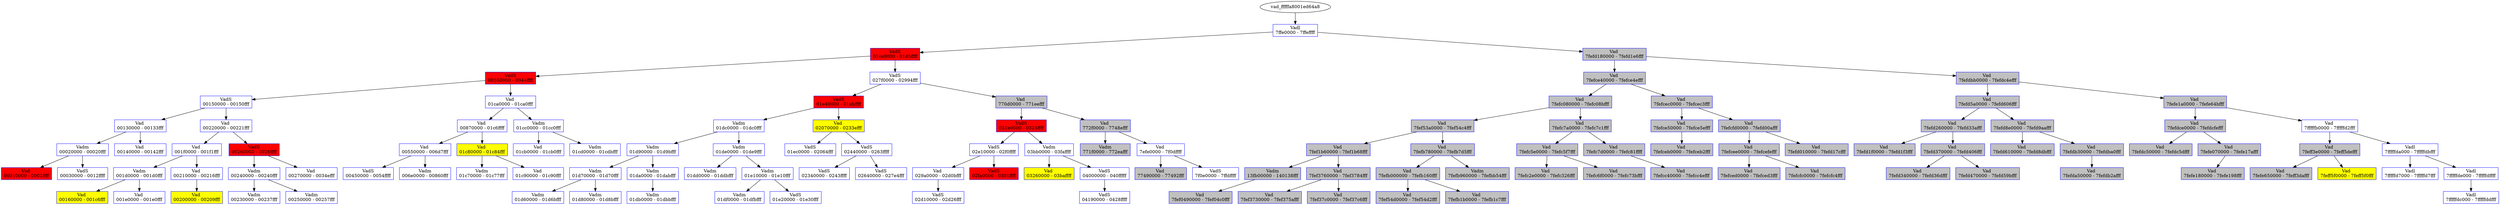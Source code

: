 /************************************************************************/
/* Pid:    872 */
digraph processtree {
graph [rankdir = "TB"];
vad_fffffa8001ed64a8 -> vad_fffffa800294c660
vad_fffffa800294c660 [label = "{ Vadl\n7ffe0000 - 7ffeffff }"shape = "record" color = "blue" style = "filled" fillcolor = "white"];
vad_fffffa800294c660 -> vad_fffffa8004faad90
vad_fffffa8004faad90 [label = "{ VadS\n01ce0000 - 01d5ffff }"shape = "record" color = "blue" style = "filled" fillcolor = "red"];
vad_fffffa8004faad90 -> vad_fffffa8001b6c900
vad_fffffa8001b6c900 [label = "{ VadS\n00350000 - 0044ffff }"shape = "record" color = "blue" style = "filled" fillcolor = "red"];
vad_fffffa8001b6c900 -> vad_fffffa80029495b0
vad_fffffa80029495b0 [label = "{ VadS\n00150000 - 00150fff }"shape = "record" color = "blue" style = "filled" fillcolor = "white"];
vad_fffffa80029495b0 -> vad_fffffa80041b56c0
vad_fffffa80041b56c0 [label = "{ Vad \n00130000 - 00133fff }"shape = "record" color = "blue" style = "filled" fillcolor = "white"];
vad_fffffa80041b56c0 -> vad_fffffa800294a460
vad_fffffa800294a460 [label = "{ Vadm\n00020000 - 00020fff }"shape = "record" color = "blue" style = "filled" fillcolor = "white"];
vad_fffffa800294a460 -> vad_fffffa8004eee490
vad_fffffa8004eee490 [label = "{ Vad \n00010000 - 0001ffff }"shape = "record" color = "blue" style = "filled" fillcolor = "red"];
vad_fffffa800294a460 -> vad_fffffa8004c45560
vad_fffffa8004c45560 [label = "{ VadS\n00030000 - 0012ffff }"shape = "record" color = "blue" style = "filled" fillcolor = "white"];
vad_fffffa80041b56c0 -> vad_fffffa8001bca7b0
vad_fffffa8001bca7b0 [label = "{ Vad \n00140000 - 00142fff }"shape = "record" color = "blue" style = "filled" fillcolor = "white"];
vad_fffffa80029495b0 -> vad_fffffa80043f40e0
vad_fffffa80043f40e0 [label = "{ Vad \n00220000 - 00221fff }"shape = "record" color = "blue" style = "filled" fillcolor = "white"];
vad_fffffa80043f40e0 -> vad_fffffa80045609b0
vad_fffffa80045609b0 [label = "{ Vad \n001f0000 - 001f1fff }"shape = "record" color = "blue" style = "filled" fillcolor = "white"];
vad_fffffa80045609b0 -> vad_fffffa8002939a90
vad_fffffa8002939a90 [label = "{ Vadm\n001d0000 - 001d0fff }"shape = "record" color = "blue" style = "filled" fillcolor = "white"];
vad_fffffa8002939a90 -> vad_fffffa800294aa40
vad_fffffa800294aa40 [label = "{ Vad \n00160000 - 001c6fff }"shape = "record" color = "blue" style = "filled" fillcolor = "yellow"];
vad_fffffa8002939a90 -> vad_fffffa8004560a40
vad_fffffa8004560a40 [label = "{ Vad \n001e0000 - 001e0fff }"shape = "record" color = "blue" style = "filled" fillcolor = "white"];
vad_fffffa80045609b0 -> vad_fffffa8004efab60
vad_fffffa8004efab60 [label = "{ Vad \n00210000 - 00216fff }"shape = "record" color = "blue" style = "filled" fillcolor = "white"];
vad_fffffa8004efab60 -> vad_fffffa8004b3f280
vad_fffffa8004b3f280 [label = "{ Vad \n00200000 - 00209fff }"shape = "record" color = "blue" style = "filled" fillcolor = "yellow"];
vad_fffffa80043f40e0 -> vad_fffffa80029352f0
vad_fffffa80029352f0 [label = "{ VadS\n00260000 - 0026ffff }"shape = "record" color = "blue" style = "filled" fillcolor = "red"];
vad_fffffa80029352f0 -> vad_fffffa8004efb330
vad_fffffa8004efb330 [label = "{ Vadm\n00240000 - 00240fff }"shape = "record" color = "blue" style = "filled" fillcolor = "white"];
vad_fffffa8004efb330 -> vad_fffffa8002948f70
vad_fffffa8002948f70 [label = "{ Vadm\n00230000 - 00237fff }"shape = "record" color = "blue" style = "filled" fillcolor = "white"];
vad_fffffa8004efb330 -> vad_fffffa8004219250
vad_fffffa8004219250 [label = "{ Vadm\n00250000 - 00257fff }"shape = "record" color = "blue" style = "filled" fillcolor = "white"];
vad_fffffa80029352f0 -> vad_fffffa800505a0f0
vad_fffffa800505a0f0 [label = "{ Vad \n00270000 - 0034efff }"shape = "record" color = "blue" style = "filled" fillcolor = "white"];
vad_fffffa8001b6c900 -> vad_fffffa8001ba6510
vad_fffffa8001ba6510 [label = "{ Vad \n01ca0000 - 01ca0fff }"shape = "record" color = "blue" style = "filled" fillcolor = "white"];
vad_fffffa8001ba6510 -> vad_fffffa8004efba20
vad_fffffa8004efba20 [label = "{ Vad \n00870000 - 01c6ffff }"shape = "record" color = "blue" style = "filled" fillcolor = "white"];
vad_fffffa8004efba20 -> vad_fffffa800292a660
vad_fffffa800292a660 [label = "{ Vad \n00550000 - 006d7fff }"shape = "record" color = "blue" style = "filled" fillcolor = "white"];
vad_fffffa800292a660 -> vad_fffffa8001bad1e0
vad_fffffa8001bad1e0 [label = "{ VadS\n00450000 - 0054ffff }"shape = "record" color = "blue" style = "filled" fillcolor = "white"];
vad_fffffa800292a660 -> vad_fffffa8004ce2b10
vad_fffffa8004ce2b10 [label = "{ Vadm\n006e0000 - 00860fff }"shape = "record" color = "blue" style = "filled" fillcolor = "white"];
vad_fffffa8004efba20 -> vad_fffffa8004e35870
vad_fffffa8004e35870 [label = "{ Vad \n01c80000 - 01c84fff }"shape = "record" color = "blue" style = "filled" fillcolor = "yellow"];
vad_fffffa8004e35870 -> vad_fffffa8004efadf0
vad_fffffa8004efadf0 [label = "{ Vadm\n01c70000 - 01c77fff }"shape = "record" color = "blue" style = "filled" fillcolor = "white"];
vad_fffffa8004e35870 -> vad_fffffa8004c634a0
vad_fffffa8004c634a0 [label = "{ Vad \n01c90000 - 01c90fff }"shape = "record" color = "blue" style = "filled" fillcolor = "white"];
vad_fffffa8001ba6510 -> vad_fffffa800294c430
vad_fffffa800294c430 [label = "{ Vadm\n01cc0000 - 01cc0fff }"shape = "record" color = "blue" style = "filled" fillcolor = "white"];
vad_fffffa800294c430 -> vad_fffffa800487cee0
vad_fffffa800487cee0 [label = "{ Vad \n01cb0000 - 01cb0fff }"shape = "record" color = "blue" style = "filled" fillcolor = "white"];
vad_fffffa800294c430 -> vad_fffffa800294c4d0
vad_fffffa800294c4d0 [label = "{ Vadm\n01cd0000 - 01cdbfff }"shape = "record" color = "blue" style = "filled" fillcolor = "white"];
vad_fffffa8004faad90 -> vad_fffffa8004a7ccb0
vad_fffffa8004a7ccb0 [label = "{ VadS\n027f0000 - 02994fff }"shape = "record" color = "blue" style = "filled" fillcolor = "white"];
vad_fffffa8004a7ccb0 -> vad_fffffa8004639ec0
vad_fffffa8004639ec0 [label = "{ VadS\n01e40000 - 01ebffff }"shape = "record" color = "blue" style = "filled" fillcolor = "red"];
vad_fffffa8004639ec0 -> vad_fffffa8004531cb0
vad_fffffa8004531cb0 [label = "{ Vadm\n01dc0000 - 01dc0fff }"shape = "record" color = "blue" style = "filled" fillcolor = "white"];
vad_fffffa8004531cb0 -> vad_fffffa8002948a20
vad_fffffa8002948a20 [label = "{ Vadm\n01d90000 - 01d9bfff }"shape = "record" color = "blue" style = "filled" fillcolor = "white"];
vad_fffffa8002948a20 -> vad_fffffa80029488e0
vad_fffffa80029488e0 [label = "{ Vadm\n01d70000 - 01d70fff }"shape = "record" color = "blue" style = "filled" fillcolor = "white"];
vad_fffffa80029488e0 -> vad_fffffa800294c010
vad_fffffa800294c010 [label = "{ Vadm\n01d60000 - 01d6bfff }"shape = "record" color = "blue" style = "filled" fillcolor = "white"];
vad_fffffa80029488e0 -> vad_fffffa8002948980
vad_fffffa8002948980 [label = "{ Vadm\n01d80000 - 01d8bfff }"shape = "record" color = "blue" style = "filled" fillcolor = "white"];
vad_fffffa8002948a20 -> vad_fffffa8002948ac0
vad_fffffa8002948ac0 [label = "{ Vadm\n01da0000 - 01dabfff }"shape = "record" color = "blue" style = "filled" fillcolor = "white"];
vad_fffffa8002948ac0 -> vad_fffffa800294c0f0
vad_fffffa800294c0f0 [label = "{ Vadm\n01db0000 - 01dbbfff }"shape = "record" color = "blue" style = "filled" fillcolor = "white"];
vad_fffffa8004531cb0 -> vad_fffffa800281eb10
vad_fffffa800281eb10 [label = "{ Vadm\n01de0000 - 01de9fff }"shape = "record" color = "blue" style = "filled" fillcolor = "white"];
vad_fffffa800281eb10 -> vad_fffffa8004df57f0
vad_fffffa8004df57f0 [label = "{ Vadm\n01dd0000 - 01ddbfff }"shape = "record" color = "blue" style = "filled" fillcolor = "white"];
vad_fffffa800281eb10 -> vad_fffffa8004d42740
vad_fffffa8004d42740 [label = "{ Vadm\n01e10000 - 01e10fff }"shape = "record" color = "blue" style = "filled" fillcolor = "white"];
vad_fffffa8004d42740 -> vad_fffffa80042457f0
vad_fffffa80042457f0 [label = "{ Vadm\n01df0000 - 01dfbfff }"shape = "record" color = "blue" style = "filled" fillcolor = "white"];
vad_fffffa8004d42740 -> vad_fffffa80027f8df0
vad_fffffa80027f8df0 [label = "{ VadS\n01e20000 - 01e30fff }"shape = "record" color = "blue" style = "filled" fillcolor = "white"];
vad_fffffa8004639ec0 -> vad_fffffa8004560ad0
vad_fffffa8004560ad0 [label = "{ Vad \n02070000 - 0233efff }"shape = "record" color = "blue" style = "filled" fillcolor = "yellow"];
vad_fffffa8004560ad0 -> vad_fffffa8004c45110
vad_fffffa8004c45110 [label = "{ VadS\n01ec0000 - 02064fff }"shape = "record" color = "blue" style = "filled" fillcolor = "white"];
vad_fffffa8004560ad0 -> vad_fffffa8004554890
vad_fffffa8004554890 [label = "{ VadS\n02440000 - 0263ffff }"shape = "record" color = "blue" style = "filled" fillcolor = "white"];
vad_fffffa8004554890 -> vad_fffffa8004dcf6b0
vad_fffffa8004dcf6b0 [label = "{ VadS\n02340000 - 0243ffff }"shape = "record" color = "blue" style = "filled" fillcolor = "white"];
vad_fffffa8004554890 -> vad_fffffa80029599b0
vad_fffffa80029599b0 [label = "{ VadS\n02640000 - 027e4fff }"shape = "record" color = "blue" style = "filled" fillcolor = "white"];
vad_fffffa8004a7ccb0 -> vad_fffffa80048f17d0
vad_fffffa80048f17d0 [label = "{ Vad \n770d0000 - 771eefff }"shape = "record" color = "blue" style = "filled" fillcolor = "gray"];
vad_fffffa80048f17d0 -> vad_fffffa80041d6940
vad_fffffa80041d6940 [label = "{ VadS\n031e0000 - 0325ffff }"shape = "record" color = "blue" style = "filled" fillcolor = "red"];
vad_fffffa80041d6940 -> vad_fffffa800440c2e0
vad_fffffa800440c2e0 [label = "{ VadS\n02e10000 - 02f0ffff }"shape = "record" color = "blue" style = "filled" fillcolor = "white"];
vad_fffffa800440c2e0 -> vad_fffffa80043f4f00
vad_fffffa80043f4f00 [label = "{ Vad \n029a0000 - 02d0bfff }"shape = "record" color = "blue" style = "filled" fillcolor = "white"];
vad_fffffa80043f4f00 -> vad_fffffa8004154520
vad_fffffa8004154520 [label = "{ VadS\n02d10000 - 02d26fff }"shape = "record" color = "blue" style = "filled" fillcolor = "white"];
vad_fffffa800440c2e0 -> vad_fffffa8002942410
vad_fffffa8002942410 [label = "{ VadS\n02fa0000 - 0301ffff }"shape = "record" color = "blue" style = "filled" fillcolor = "red"];
vad_fffffa80041d6940 -> vad_fffffa8004e29e20
vad_fffffa8004e29e20 [label = "{ Vadm\n03bb0000 - 03faffff }"shape = "record" color = "blue" style = "filled" fillcolor = "white"];
vad_fffffa8004e29e20 -> vad_fffffa80022a5b70
vad_fffffa80022a5b70 [label = "{ Vad \n03260000 - 03baffff }"shape = "record" color = "blue" style = "filled" fillcolor = "yellow"];
vad_fffffa8004e29e20 -> vad_fffffa8004c9f970
vad_fffffa8004c9f970 [label = "{ VadS\n04000000 - 040fffff }"shape = "record" color = "blue" style = "filled" fillcolor = "white"];
vad_fffffa8004c9f970 -> vad_fffffa8004431570
vad_fffffa8004431570 [label = "{ VadS\n04190000 - 0428ffff }"shape = "record" color = "blue" style = "filled" fillcolor = "white"];
vad_fffffa80048f17d0 -> vad_fffffa8001b62080
vad_fffffa8001b62080 [label = "{ Vad \n772f0000 - 7748efff }"shape = "record" color = "blue" style = "filled" fillcolor = "gray"];
vad_fffffa8001b62080 -> vad_fffffa8004167670
vad_fffffa8004167670 [label = "{ Vadm\n771f0000 - 772eafff }"shape = "record" color = "blue" style = "filled" fillcolor = "gray"];
vad_fffffa8001b62080 -> vad_fffffa800294a3d0
vad_fffffa800294a3d0 [label = "{ Vad \n7efe0000 - 7f0dffff }"shape = "record" color = "blue" style = "filled" fillcolor = "white"];
vad_fffffa800294a3d0 -> vad_fffffa800294c880
vad_fffffa800294c880 [label = "{ Vad \n77490000 - 77492fff }"shape = "record" color = "blue" style = "filled" fillcolor = "gray"];
vad_fffffa800294a3d0 -> vad_fffffa8004ee8170
vad_fffffa8004ee8170 [label = "{ VadS\n7f0e0000 - 7ffdffff }"shape = "record" color = "blue" style = "filled" fillcolor = "white"];
vad_fffffa800294c660 -> vad_fffffa8004638c40
vad_fffffa8004638c40 [label = "{ Vad \n7fefd180000 - 7fefd1e6fff }"shape = "record" color = "blue" style = "filled" fillcolor = "gray"];
vad_fffffa8004638c40 -> vad_fffffa800294a920
vad_fffffa800294a920 [label = "{ Vad \n7fefce40000 - 7fefce4efff }"shape = "record" color = "blue" style = "filled" fillcolor = "gray"];
vad_fffffa800294a920 -> vad_fffffa800294aad0
vad_fffffa800294aad0 [label = "{ Vad \n7fefc080000 - 7fefc08bfff }"shape = "record" color = "blue" style = "filled" fillcolor = "gray"];
vad_fffffa800294aad0 -> vad_fffffa800294a760
vad_fffffa800294a760 [label = "{ Vad \n7fef53a0000 - 7fef54c4fff }"shape = "record" color = "blue" style = "filled" fillcolor = "gray"];
vad_fffffa800294a760 -> vad_fffffa8002948370
vad_fffffa8002948370 [label = "{ Vad \n7fef1b60000 - 7fef1b68fff }"shape = "record" color = "blue" style = "filled" fillcolor = "gray"];
vad_fffffa8002948370 -> vad_fffffa8002945010
vad_fffffa8002945010 [label = "{ Vadm\n13fb00000 - 140138fff }"shape = "record" color = "blue" style = "filled" fillcolor = "gray"];
vad_fffffa8002945010 -> vad_fffffa8002834f80
vad_fffffa8002834f80 [label = "{ Vad \n7fef0490000 - 7fef04c0fff }"shape = "record" color = "blue" style = "filled" fillcolor = "gray"];
vad_fffffa8002948370 -> vad_fffffa8004894010
vad_fffffa8004894010 [label = "{ Vad \n7fef3760000 - 7fef3784fff }"shape = "record" color = "blue" style = "filled" fillcolor = "gray"];
vad_fffffa8004894010 -> vad_fffffa800197b2b0
vad_fffffa800197b2b0 [label = "{ Vad \n7fef3730000 - 7fef375afff }"shape = "record" color = "blue" style = "filled" fillcolor = "gray"];
vad_fffffa8004894010 -> vad_fffffa80029467f0
vad_fffffa80029467f0 [label = "{ Vad \n7fef37c0000 - 7fef37c6fff }"shape = "record" color = "blue" style = "filled" fillcolor = "gray"];
vad_fffffa800294a760 -> vad_fffffa800292a6f0
vad_fffffa800292a6f0 [label = "{ Vad \n7fefb780000 - 7fefb7d5fff }"shape = "record" color = "blue" style = "filled" fillcolor = "gray"];
vad_fffffa800292a6f0 -> vad_fffffa800294a6d0
vad_fffffa800294a6d0 [label = "{ Vad \n7fefb000000 - 7fefb160fff }"shape = "record" color = "blue" style = "filled" fillcolor = "gray"];
vad_fffffa800294a6d0 -> vad_fffffa80029486a0
vad_fffffa80029486a0 [label = "{ Vad \n7fef54d0000 - 7fef54d2fff }"shape = "record" color = "blue" style = "filled" fillcolor = "gray"];
vad_fffffa800294a6d0 -> vad_fffffa8004894f80
vad_fffffa8004894f80 [label = "{ Vad \n7fefb1b0000 - 7fefb1c7fff }"shape = "record" color = "blue" style = "filled" fillcolor = "gray"];
vad_fffffa800292a6f0 -> vad_fffffa800294a880
vad_fffffa800294a880 [label = "{ Vadm\n7fefb960000 - 7fefbb54fff }"shape = "record" color = "blue" style = "filled" fillcolor = "gray"];
vad_fffffa800294aad0 -> vad_fffffa8004ee86b0
vad_fffffa8004ee86b0 [label = "{ Vad \n7fefc7a0000 - 7fefc7c1fff }"shape = "record" color = "blue" style = "filled" fillcolor = "gray"];
vad_fffffa8004ee86b0 -> vad_fffffa800294db10
vad_fffffa800294db10 [label = "{ Vad \n7fefc5e0000 - 7fefc5f7fff }"shape = "record" color = "blue" style = "filled" fillcolor = "gray"];
vad_fffffa800294db10 -> vad_fffffa800294c190
vad_fffffa800294c190 [label = "{ Vad \n7fefc2e0000 - 7fefc326fff }"shape = "record" color = "blue" style = "filled" fillcolor = "gray"];
vad_fffffa800294db10 -> vad_fffffa8001a45680
vad_fffffa8001a45680 [label = "{ Vad \n7fefc6f0000 - 7fefc73bfff }"shape = "record" color = "blue" style = "filled" fillcolor = "gray"];
vad_fffffa8004ee86b0 -> vad_fffffa800493b440
vad_fffffa800493b440 [label = "{ Vad \n7fefc7d0000 - 7fefc81ffff }"shape = "record" color = "blue" style = "filled" fillcolor = "gray"];
vad_fffffa800493b440 -> vad_fffffa800294ca60
vad_fffffa800294ca60 [label = "{ Vad \n7fefcc40000 - 7fefcc4efff }"shape = "record" color = "blue" style = "filled" fillcolor = "gray"];
vad_fffffa800294a920 -> vad_fffffa8002948850
vad_fffffa8002948850 [label = "{ Vad \n7fefcec0000 - 7fefcec3fff }"shape = "record" color = "blue" style = "filled" fillcolor = "gray"];
vad_fffffa8002948850 -> vad_fffffa8004efb590
vad_fffffa8004efb590 [label = "{ Vad \n7fefce50000 - 7fefce5efff }"shape = "record" color = "blue" style = "filled" fillcolor = "gray"];
vad_fffffa8004efb590 -> vad_fffffa800294a9b0
vad_fffffa800294a9b0 [label = "{ Vad \n7fefceb0000 - 7fefceb2fff }"shape = "record" color = "blue" style = "filled" fillcolor = "gray"];
vad_fffffa8002948850 -> vad_fffffa8002948250
vad_fffffa8002948250 [label = "{ Vad \n7fefcfd0000 - 7fefd00afff }"shape = "record" color = "blue" style = "filled" fillcolor = "gray"];
vad_fffffa8002948250 -> vad_fffffa80029482e0
vad_fffffa80029482e0 [label = "{ Vad \n7fefcee0000 - 7fefcefefff }"shape = "record" color = "blue" style = "filled" fillcolor = "gray"];
vad_fffffa80029482e0 -> vad_fffffa8004efb500
vad_fffffa8004efb500 [label = "{ Vad \n7fefced0000 - 7fefced3fff }"shape = "record" color = "blue" style = "filled" fillcolor = "gray"];
vad_fffffa80029482e0 -> vad_fffffa800294d900
vad_fffffa800294d900 [label = "{ Vad \n7fefcfc0000 - 7fefcfc4fff }"shape = "record" color = "blue" style = "filled" fillcolor = "gray"];
vad_fffffa8002948250 -> vad_fffffa80029487c0
vad_fffffa80029487c0 [label = "{ Vad \n7fefd010000 - 7fefd17cfff }"shape = "record" color = "blue" style = "filled" fillcolor = "gray"];
vad_fffffa8004638c40 -> vad_fffffa8004efb2a0
vad_fffffa8004efb2a0 [label = "{ Vad \n7fefdbb0000 - 7fefdc4efff }"shape = "record" color = "blue" style = "filled" fillcolor = "gray"];
vad_fffffa8004efb2a0 -> vad_fffffa800294a5a0
vad_fffffa800294a5a0 [label = "{ Vad \n7fefd5a0000 - 7fefd606fff }"shape = "record" color = "blue" style = "filled" fillcolor = "gray"];
vad_fffffa800294a5a0 -> vad_fffffa80041671e0
vad_fffffa80041671e0 [label = "{ Vad \n7fefd260000 - 7fefd33afff }"shape = "record" color = "blue" style = "filled" fillcolor = "gray"];
vad_fffffa80041671e0 -> vad_fffffa8002948c50
vad_fffffa8002948c50 [label = "{ Vad \n7fefd1f0000 - 7fefd1f3fff }"shape = "record" color = "blue" style = "filled" fillcolor = "gray"];
vad_fffffa80041671e0 -> vad_fffffa800294dd50
vad_fffffa800294dd50 [label = "{ Vad \n7fefd370000 - 7fefd406fff }"shape = "record" color = "blue" style = "filled" fillcolor = "gray"];
vad_fffffa800294dd50 -> vad_fffffa800294a7f0
vad_fffffa800294a7f0 [label = "{ Vad \n7fefd340000 - 7fefd36dfff }"shape = "record" color = "blue" style = "filled" fillcolor = "gray"];
vad_fffffa800294dd50 -> vad_fffffa8002948610
vad_fffffa8002948610 [label = "{ Vad \n7fefd470000 - 7fefd59bfff }"shape = "record" color = "blue" style = "filled" fillcolor = "gray"];
vad_fffffa800294a5a0 -> vad_fffffa8002948ce0
vad_fffffa8002948ce0 [label = "{ Vad \n7fefd8e0000 - 7fefd9aafff }"shape = "record" color = "blue" style = "filled" fillcolor = "gray"];
vad_fffffa8002948ce0 -> vad_fffffa800453d420
vad_fffffa800453d420 [label = "{ Vad \n7fefd610000 - 7fefd8dbfff }"shape = "record" color = "blue" style = "filled" fillcolor = "gray"];
vad_fffffa8002948ce0 -> vad_fffffa800453d7d0
vad_fffffa800453d7d0 [label = "{ Vad \n7fefdb30000 - 7fefdba0fff }"shape = "record" color = "blue" style = "filled" fillcolor = "gray"];
vad_fffffa800453d7d0 -> vad_fffffa800294ccc0
vad_fffffa800294ccc0 [label = "{ Vad \n7fefda50000 - 7fefdb2afff }"shape = "record" color = "blue" style = "filled" fillcolor = "gray"];
vad_fffffa8004efb2a0 -> vad_fffffa8002948730
vad_fffffa8002948730 [label = "{ Vad \n7fefe1a0000 - 7fefe64bfff }"shape = "record" color = "blue" style = "filled" fillcolor = "gray"];
vad_fffffa8002948730 -> vad_fffffa800453d9b0
vad_fffffa800453d9b0 [label = "{ Vad \n7fefdce0000 - 7fefdcfefff }"shape = "record" color = "blue" style = "filled" fillcolor = "gray"];
vad_fffffa800453d9b0 -> vad_fffffa8004efb470
vad_fffffa8004efb470 [label = "{ Vad \n7fefdc50000 - 7fefdc5dfff }"shape = "record" color = "blue" style = "filled" fillcolor = "gray"];
vad_fffffa800453d9b0 -> vad_fffffa8002946760
vad_fffffa8002946760 [label = "{ Vad \n7fefe070000 - 7fefe17afff }"shape = "record" color = "blue" style = "filled" fillcolor = "gray"];
vad_fffffa8002946760 -> vad_fffffa8002948400
vad_fffffa8002948400 [label = "{ Vad \n7fefe180000 - 7fefe198fff }"shape = "record" color = "blue" style = "filled" fillcolor = "gray"];
vad_fffffa8002948730 -> vad_fffffa80041d9280
vad_fffffa80041d9280 [label = "{ Vad \n7fffffb0000 - 7fffffd2fff }"shape = "record" color = "blue" style = "filled" fillcolor = "white"];
vad_fffffa80041d9280 -> vad_fffffa800294dba0
vad_fffffa800294dba0 [label = "{ Vad \n7feff3e0000 - 7feff5defff }"shape = "record" color = "blue" style = "filled" fillcolor = "gray"];
vad_fffffa800294dba0 -> vad_fffffa800294a1e0
vad_fffffa800294a1e0 [label = "{ Vad \n7fefe650000 - 7feff3dafff }"shape = "record" color = "blue" style = "filled" fillcolor = "gray"];
vad_fffffa800294dba0 -> vad_fffffa8004958db0
vad_fffffa8004958db0 [label = "{ Vad \n7feff5f0000 - 7feff5f0fff }"shape = "record" color = "blue" style = "filled" fillcolor = "yellow"];
vad_fffffa80041d9280 -> vad_fffffa8004efb3d0
vad_fffffa8004efb3d0 [label = "{ Vadl\n7fffffda000 - 7fffffdbfff }"shape = "record" color = "blue" style = "filled" fillcolor = "white"];
vad_fffffa8004efb3d0 -> vad_fffffa800294dcb0
vad_fffffa800294dcb0 [label = "{ Vadl\n7fffffd7000 - 7fffffd7fff }"shape = "record" color = "blue" style = "filled" fillcolor = "white"];
vad_fffffa8004efb3d0 -> vad_fffffa800294a630
vad_fffffa800294a630 [label = "{ Vadl\n7fffffde000 - 7fffffdffff }"shape = "record" color = "blue" style = "filled" fillcolor = "white"];
vad_fffffa800294a630 -> vad_fffffa8004afd350
vad_fffffa8004afd350 [label = "{ Vadl\n7fffffdc000 - 7fffffddfff }"shape = "record" color = "blue" style = "filled" fillcolor = "white"];
}
